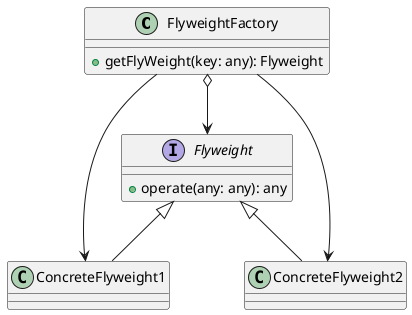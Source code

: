 @startuml

class FlyweightFactory{
    + getFlyWeight(key: any): Flyweight
}
interface Flyweight {
    + operate(any: any): any
}
class ConcreteFlyweight1
class ConcreteFlyweight2

Flyweight <|-- ConcreteFlyweight1
Flyweight <|-- ConcreteFlyweight2
FlyweightFactory o--> Flyweight
FlyweightFactory --> ConcreteFlyweight1
FlyweightFactory --> ConcreteFlyweight2


@enduml